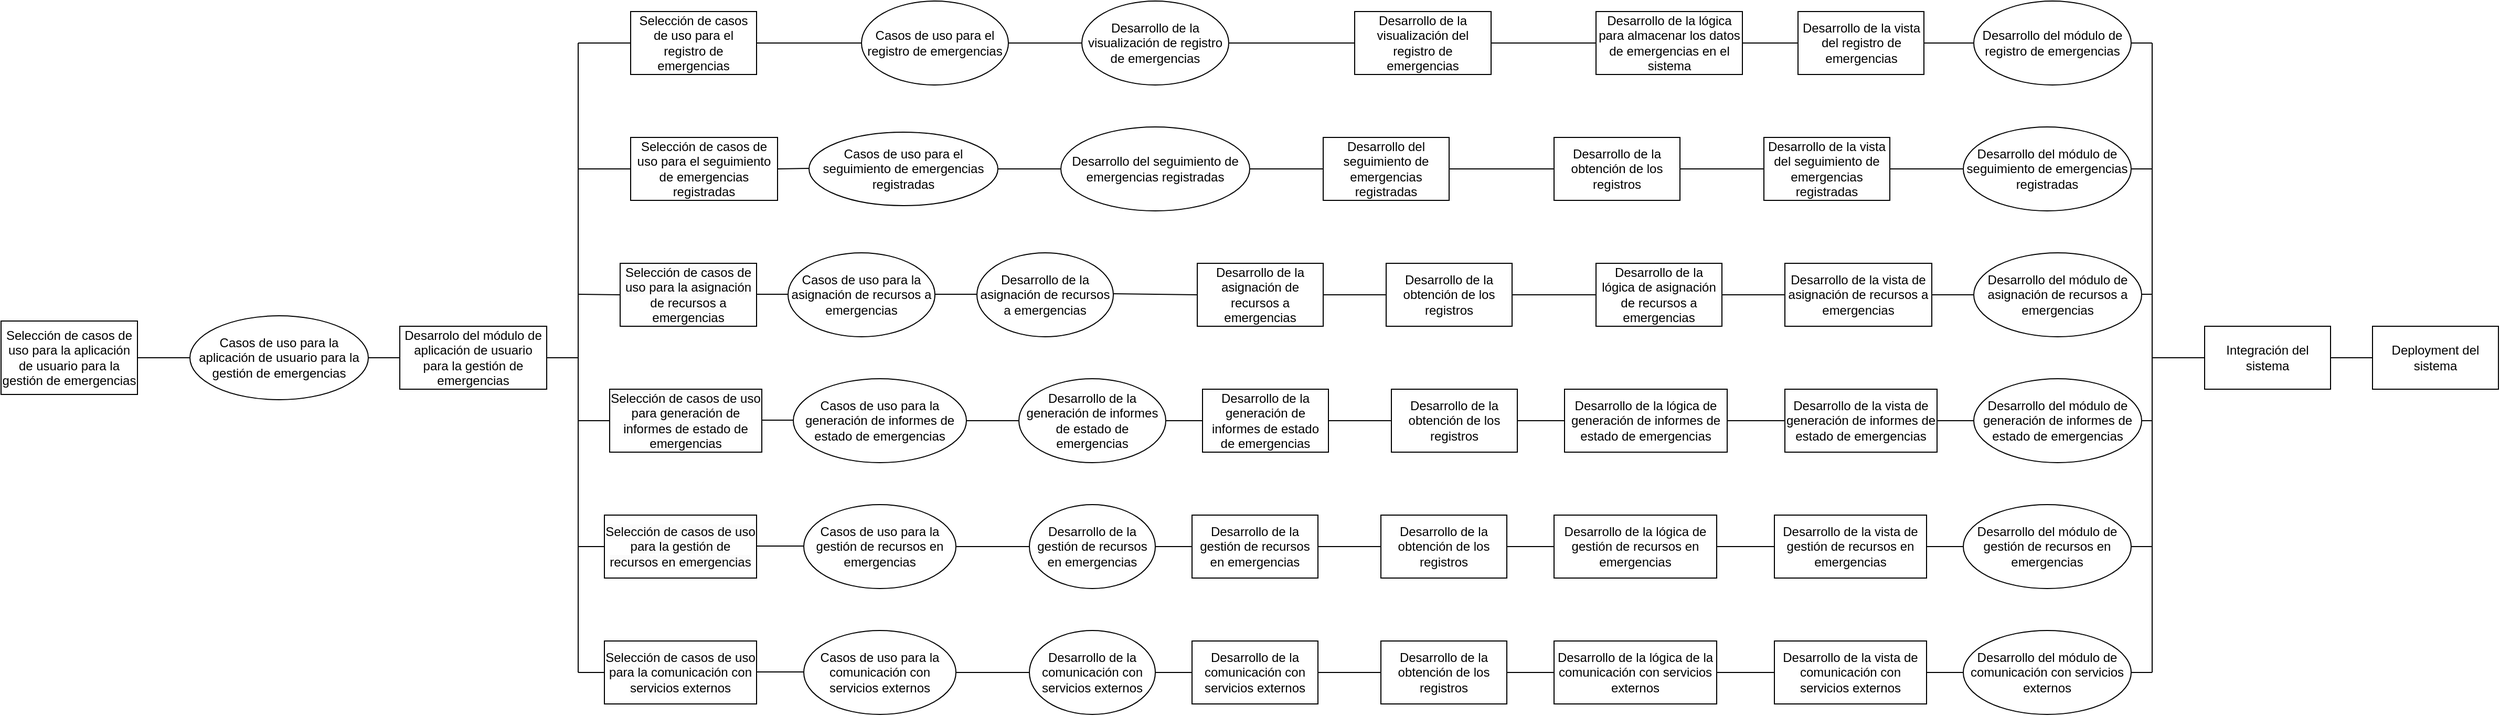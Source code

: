 <mxfile version="24.2.2" type="device">
  <diagram name="Página-1" id="DzEx-bB5uu2xmVerch2T">
    <mxGraphModel dx="2740" dy="982" grid="1" gridSize="10" guides="1" tooltips="1" connect="1" arrows="1" fold="1" page="1" pageScale="1" pageWidth="827" pageHeight="1169" math="0" shadow="0">
      <root>
        <mxCell id="0" />
        <mxCell id="1" parent="0" />
        <mxCell id="ZZHOrYQnqic8nMZqTezo-1" value="Selección de casos de uso para la aplicación de usuario para la gestión de emergencias" style="rounded=0;whiteSpace=wrap;html=1;" parent="1" vertex="1">
          <mxGeometry x="-320" y="345" width="130" height="70" as="geometry" />
        </mxCell>
        <mxCell id="ZZHOrYQnqic8nMZqTezo-2" value="" style="endArrow=none;html=1;rounded=0;exitX=1;exitY=0.5;exitDx=0;exitDy=0;" parent="1" source="ZZHOrYQnqic8nMZqTezo-1" edge="1">
          <mxGeometry width="50" height="50" relative="1" as="geometry">
            <mxPoint x="360" y="390" as="sourcePoint" />
            <mxPoint x="-110" y="380" as="targetPoint" />
          </mxGeometry>
        </mxCell>
        <mxCell id="ZZHOrYQnqic8nMZqTezo-3" value="Casos de uso para la aplicación de usuario para la gestión de emergencias" style="ellipse;whiteSpace=wrap;html=1;" parent="1" vertex="1">
          <mxGeometry x="-140" y="340" width="170" height="80" as="geometry" />
        </mxCell>
        <mxCell id="ZZHOrYQnqic8nMZqTezo-4" value="Desarrolo del módulo de aplicación de usuario para la gestión de emergencias" style="rounded=0;whiteSpace=wrap;html=1;" parent="1" vertex="1">
          <mxGeometry x="60" y="350" width="140" height="60" as="geometry" />
        </mxCell>
        <mxCell id="ZZHOrYQnqic8nMZqTezo-5" value="" style="endArrow=none;html=1;rounded=0;exitX=1;exitY=0.5;exitDx=0;exitDy=0;entryX=0;entryY=0.5;entryDx=0;entryDy=0;" parent="1" source="ZZHOrYQnqic8nMZqTezo-3" target="ZZHOrYQnqic8nMZqTezo-4" edge="1">
          <mxGeometry width="50" height="50" relative="1" as="geometry">
            <mxPoint x="360" y="390" as="sourcePoint" />
            <mxPoint x="410" y="340" as="targetPoint" />
          </mxGeometry>
        </mxCell>
        <mxCell id="ZZHOrYQnqic8nMZqTezo-6" value="Selección de casos de uso para el registro de emergencias" style="rounded=0;whiteSpace=wrap;html=1;" parent="1" vertex="1">
          <mxGeometry x="280" y="50" width="120" height="60" as="geometry" />
        </mxCell>
        <mxCell id="ZZHOrYQnqic8nMZqTezo-7" value="" style="endArrow=none;html=1;rounded=0;exitX=0;exitY=0.5;exitDx=0;exitDy=0;" parent="1" source="ZZHOrYQnqic8nMZqTezo-6" edge="1">
          <mxGeometry width="50" height="50" relative="1" as="geometry">
            <mxPoint x="360" y="210" as="sourcePoint" />
            <mxPoint x="230" y="80" as="targetPoint" />
          </mxGeometry>
        </mxCell>
        <mxCell id="ZZHOrYQnqic8nMZqTezo-8" value="" style="endArrow=none;html=1;rounded=0;" parent="1" edge="1">
          <mxGeometry width="50" height="50" relative="1" as="geometry">
            <mxPoint x="230" y="200" as="sourcePoint" />
            <mxPoint x="230" y="80" as="targetPoint" />
          </mxGeometry>
        </mxCell>
        <mxCell id="ZZHOrYQnqic8nMZqTezo-9" value="" style="endArrow=none;html=1;rounded=0;exitX=1;exitY=0.5;exitDx=0;exitDy=0;" parent="1" source="ZZHOrYQnqic8nMZqTezo-4" edge="1">
          <mxGeometry width="50" height="50" relative="1" as="geometry">
            <mxPoint x="360" y="90" as="sourcePoint" />
            <mxPoint x="230" y="380" as="targetPoint" />
          </mxGeometry>
        </mxCell>
        <mxCell id="ZZHOrYQnqic8nMZqTezo-10" value="Selección de casos de uso para el seguimiento de emergencias registradas" style="rounded=0;whiteSpace=wrap;html=1;" parent="1" vertex="1">
          <mxGeometry x="280" y="170" width="140" height="60" as="geometry" />
        </mxCell>
        <mxCell id="ZZHOrYQnqic8nMZqTezo-11" value="&lt;br&gt;&lt;span style=&quot;color: rgb(0, 0, 0); font-family: Helvetica; font-size: 12px; font-style: normal; font-variant-ligatures: normal; font-variant-caps: normal; font-weight: 400; letter-spacing: normal; orphans: 2; text-align: center; text-indent: 0px; text-transform: none; widows: 2; word-spacing: 0px; -webkit-text-stroke-width: 0px; white-space: normal; background-color: rgb(251, 251, 251); text-decoration-thickness: initial; text-decoration-style: initial; text-decoration-color: initial; display: inline !important; float: none;&quot;&gt;Selección de casos de uso para la asignación de recursos a emergencias&lt;/span&gt;&lt;div&gt;&lt;br&gt;&lt;/div&gt;" style="rounded=0;whiteSpace=wrap;html=1;" parent="1" vertex="1">
          <mxGeometry x="270" y="290" width="130" height="60" as="geometry" />
        </mxCell>
        <mxCell id="ZZHOrYQnqic8nMZqTezo-12" value="" style="endArrow=none;html=1;rounded=0;" parent="1" edge="1">
          <mxGeometry width="50" height="50" relative="1" as="geometry">
            <mxPoint x="230" y="680" as="sourcePoint" />
            <mxPoint x="230" y="200" as="targetPoint" />
          </mxGeometry>
        </mxCell>
        <mxCell id="ZZHOrYQnqic8nMZqTezo-13" value="" style="endArrow=none;html=1;rounded=0;exitX=0;exitY=0.5;exitDx=0;exitDy=0;" parent="1" edge="1" source="ZZHOrYQnqic8nMZqTezo-11">
          <mxGeometry width="50" height="50" relative="1" as="geometry">
            <mxPoint x="280" y="319.5" as="sourcePoint" />
            <mxPoint x="230" y="319.5" as="targetPoint" />
          </mxGeometry>
        </mxCell>
        <mxCell id="ZZHOrYQnqic8nMZqTezo-14" value="" style="endArrow=none;html=1;rounded=0;exitX=1;exitY=0.5;exitDx=0;exitDy=0;entryX=0;entryY=0.5;entryDx=0;entryDy=0;" parent="1" source="ZZHOrYQnqic8nMZqTezo-6" edge="1" target="ZZHOrYQnqic8nMZqTezo-17">
          <mxGeometry width="50" height="50" relative="1" as="geometry">
            <mxPoint x="600" y="210" as="sourcePoint" />
            <mxPoint x="410" y="90" as="targetPoint" />
          </mxGeometry>
        </mxCell>
        <mxCell id="ZZHOrYQnqic8nMZqTezo-15" value="" style="endArrow=none;html=1;rounded=0;exitX=1;exitY=0.5;exitDx=0;exitDy=0;" parent="1" edge="1" source="ZZHOrYQnqic8nMZqTezo-10">
          <mxGeometry width="50" height="50" relative="1" as="geometry">
            <mxPoint x="400" y="199.5" as="sourcePoint" />
            <mxPoint x="450" y="199.5" as="targetPoint" />
          </mxGeometry>
        </mxCell>
        <mxCell id="ZZHOrYQnqic8nMZqTezo-16" value="" style="endArrow=none;html=1;rounded=0;exitX=1;exitY=0.5;exitDx=0;exitDy=0;" parent="1" edge="1">
          <mxGeometry width="50" height="50" relative="1" as="geometry">
            <mxPoint x="400" y="319.5" as="sourcePoint" />
            <mxPoint x="450" y="319.5" as="targetPoint" />
          </mxGeometry>
        </mxCell>
        <mxCell id="ZZHOrYQnqic8nMZqTezo-17" value="Casos de uso para el registro de emergencias" style="ellipse;whiteSpace=wrap;html=1;" parent="1" vertex="1">
          <mxGeometry x="500" y="40" width="140" height="80" as="geometry" />
        </mxCell>
        <mxCell id="ZZHOrYQnqic8nMZqTezo-18" value="Casos de uso para el seguimiento de emergencias registradas" style="ellipse;whiteSpace=wrap;html=1;" parent="1" vertex="1">
          <mxGeometry x="450" y="165" width="180" height="70" as="geometry" />
        </mxCell>
        <mxCell id="ZZHOrYQnqic8nMZqTezo-19" value="Casos de uso para la asignación de recursos a emergencias" style="ellipse;whiteSpace=wrap;html=1;" parent="1" vertex="1">
          <mxGeometry x="430" y="280" width="140" height="80" as="geometry" />
        </mxCell>
        <mxCell id="ZZHOrYQnqic8nMZqTezo-20" value="" style="endArrow=none;html=1;rounded=0;exitX=1;exitY=0.5;exitDx=0;exitDy=0;entryX=0;entryY=0.5;entryDx=0;entryDy=0;" parent="1" source="ZZHOrYQnqic8nMZqTezo-17" target="ZZHOrYQnqic8nMZqTezo-61" edge="1">
          <mxGeometry width="50" height="50" relative="1" as="geometry">
            <mxPoint x="670" y="210" as="sourcePoint" />
            <mxPoint x="610" y="80" as="targetPoint" />
          </mxGeometry>
        </mxCell>
        <mxCell id="ZZHOrYQnqic8nMZqTezo-22" value="" style="endArrow=none;html=1;rounded=0;exitX=1;exitY=0.5;exitDx=0;exitDy=0;" parent="1" edge="1">
          <mxGeometry width="50" height="50" relative="1" as="geometry">
            <mxPoint x="570" y="319.5" as="sourcePoint" />
            <mxPoint x="610" y="319.5" as="targetPoint" />
          </mxGeometry>
        </mxCell>
        <mxCell id="ZZHOrYQnqic8nMZqTezo-23" value="Desarrollo de la visualización del registro de emergencias" style="rounded=0;whiteSpace=wrap;html=1;" parent="1" vertex="1">
          <mxGeometry x="970" y="50" width="130" height="60" as="geometry" />
        </mxCell>
        <mxCell id="ZZHOrYQnqic8nMZqTezo-24" value="Desarrollo del seguimiento de emergencias registradas" style="rounded=0;whiteSpace=wrap;html=1;" parent="1" vertex="1">
          <mxGeometry x="940" y="170" width="120" height="60" as="geometry" />
        </mxCell>
        <mxCell id="ZZHOrYQnqic8nMZqTezo-25" value="Desarrollo de la asignación de recursos a emergencias" style="rounded=0;whiteSpace=wrap;html=1;" parent="1" vertex="1">
          <mxGeometry x="820" y="290" width="120" height="60" as="geometry" />
        </mxCell>
        <mxCell id="ZZHOrYQnqic8nMZqTezo-27" value="Desarrollo de la obtención de los registros" style="rounded=0;whiteSpace=wrap;html=1;" parent="1" vertex="1">
          <mxGeometry x="1160" y="170" width="120" height="60" as="geometry" />
        </mxCell>
        <mxCell id="ZZHOrYQnqic8nMZqTezo-32" value="Desarrollo de la vista del seguimiento de emergencias registradas" style="rounded=0;whiteSpace=wrap;html=1;" parent="1" vertex="1">
          <mxGeometry x="1360" y="170" width="120" height="60" as="geometry" />
        </mxCell>
        <mxCell id="ZZHOrYQnqic8nMZqTezo-34" value="" style="endArrow=none;html=1;rounded=0;entryX=1;entryY=0.5;entryDx=0;entryDy=0;exitX=0;exitY=0.5;exitDx=0;exitDy=0;" parent="1" target="ZZHOrYQnqic8nMZqTezo-32" edge="1">
          <mxGeometry width="50" height="50" relative="1" as="geometry">
            <mxPoint x="1570" y="200" as="sourcePoint" />
            <mxPoint x="1570" y="280" as="targetPoint" />
            <Array as="points" />
          </mxGeometry>
        </mxCell>
        <mxCell id="ZZHOrYQnqic8nMZqTezo-35" value="Desarrollo de la lógica para almacenar los datos de emergencias en el sistema" style="rounded=0;whiteSpace=wrap;html=1;" parent="1" vertex="1">
          <mxGeometry x="1200" y="50" width="139.5" height="60" as="geometry" />
        </mxCell>
        <mxCell id="ZZHOrYQnqic8nMZqTezo-42" value="" style="endArrow=none;html=1;rounded=0;entryX=1;entryY=0.5;entryDx=0;entryDy=0;exitX=0;exitY=0.5;exitDx=0;exitDy=0;" parent="1" target="ZZHOrYQnqic8nMZqTezo-35" edge="1" source="tBg8xjeybfWIEPiCI5H7-45">
          <mxGeometry width="50" height="50" relative="1" as="geometry">
            <mxPoint x="1570.5" y="80" as="sourcePoint" />
            <mxPoint x="1530.5" y="80" as="targetPoint" />
            <Array as="points" />
          </mxGeometry>
        </mxCell>
        <mxCell id="ZZHOrYQnqic8nMZqTezo-43" value="Desarrollo de la obtención de los registros" style="rounded=0;whiteSpace=wrap;html=1;" parent="1" vertex="1">
          <mxGeometry x="1000" y="290" width="120" height="60" as="geometry" />
        </mxCell>
        <mxCell id="ZZHOrYQnqic8nMZqTezo-44" value="" style="endArrow=none;html=1;rounded=0;exitX=1;exitY=0.5;exitDx=0;exitDy=0;entryX=0;entryY=0.5;entryDx=0;entryDy=0;" parent="1" source="ZZHOrYQnqic8nMZqTezo-43" edge="1" target="ZZHOrYQnqic8nMZqTezo-47">
          <mxGeometry width="50" height="50" relative="1" as="geometry">
            <mxPoint x="830" y="330" as="sourcePoint" />
            <mxPoint x="1090" y="320" as="targetPoint" />
          </mxGeometry>
        </mxCell>
        <mxCell id="ZZHOrYQnqic8nMZqTezo-47" value="Desarrollo de la lógica de asignación de recursos a emergencias" style="rounded=0;whiteSpace=wrap;html=1;" parent="1" vertex="1">
          <mxGeometry x="1200" y="290" width="120" height="60" as="geometry" />
        </mxCell>
        <mxCell id="ZZHOrYQnqic8nMZqTezo-48" value="Desarrollo de la vista de asignación de recursos a emergencias" style="rounded=0;whiteSpace=wrap;html=1;" parent="1" vertex="1">
          <mxGeometry x="1380" y="290" width="140" height="60" as="geometry" />
        </mxCell>
        <mxCell id="ZZHOrYQnqic8nMZqTezo-49" value="" style="endArrow=none;html=1;rounded=0;exitX=1;exitY=0.5;exitDx=0;exitDy=0;entryX=0;entryY=0.5;entryDx=0;entryDy=0;" parent="1" source="ZZHOrYQnqic8nMZqTezo-47" target="ZZHOrYQnqic8nMZqTezo-48" edge="1">
          <mxGeometry width="50" height="50" relative="1" as="geometry">
            <mxPoint x="830" y="330" as="sourcePoint" />
            <mxPoint x="880" y="280" as="targetPoint" />
          </mxGeometry>
        </mxCell>
        <mxCell id="ZZHOrYQnqic8nMZqTezo-50" value="" style="endArrow=none;html=1;rounded=0;entryX=1;entryY=0.5;entryDx=0;entryDy=0;exitX=0;exitY=0.5;exitDx=0;exitDy=0;" parent="1" target="ZZHOrYQnqic8nMZqTezo-48" edge="1">
          <mxGeometry width="50" height="50" relative="1" as="geometry">
            <mxPoint x="1570" y="320" as="sourcePoint" />
            <mxPoint x="1570" y="400" as="targetPoint" />
            <Array as="points" />
          </mxGeometry>
        </mxCell>
        <mxCell id="ZZHOrYQnqic8nMZqTezo-51" value="" style="endArrow=none;html=1;rounded=0;entryX=0;entryY=0.5;entryDx=0;entryDy=0;exitX=1;exitY=0.5;exitDx=0;exitDy=0;" parent="1" target="ZZHOrYQnqic8nMZqTezo-43" edge="1" source="ZZHOrYQnqic8nMZqTezo-25">
          <mxGeometry width="50" height="50" relative="1" as="geometry">
            <mxPoint x="890" y="320" as="sourcePoint" />
            <mxPoint x="940" y="270" as="targetPoint" />
          </mxGeometry>
        </mxCell>
        <mxCell id="ZZHOrYQnqic8nMZqTezo-52" value="" style="endArrow=none;html=1;rounded=0;entryX=1;entryY=0.5;entryDx=0;entryDy=0;exitX=0;exitY=0.5;exitDx=0;exitDy=0;" parent="1" source="ZZHOrYQnqic8nMZqTezo-35" target="ZZHOrYQnqic8nMZqTezo-23" edge="1">
          <mxGeometry width="50" height="50" relative="1" as="geometry">
            <mxPoint x="930" y="79.5" as="sourcePoint" />
            <mxPoint x="890" y="79.5" as="targetPoint" />
          </mxGeometry>
        </mxCell>
        <mxCell id="ZZHOrYQnqic8nMZqTezo-53" value="" style="endArrow=none;html=1;rounded=0;exitX=1;exitY=0.5;exitDx=0;exitDy=0;" parent="1" edge="1">
          <mxGeometry width="50" height="50" relative="1" as="geometry">
            <mxPoint x="1690.5" y="80" as="sourcePoint" />
            <mxPoint x="1730" y="80" as="targetPoint" />
          </mxGeometry>
        </mxCell>
        <mxCell id="ZZHOrYQnqic8nMZqTezo-54" value="" style="endArrow=none;html=1;rounded=0;" parent="1" edge="1">
          <mxGeometry width="50" height="50" relative="1" as="geometry">
            <mxPoint x="1730" y="680" as="sourcePoint" />
            <mxPoint x="1730" y="80" as="targetPoint" />
          </mxGeometry>
        </mxCell>
        <mxCell id="ZZHOrYQnqic8nMZqTezo-55" value="" style="endArrow=none;html=1;rounded=0;exitX=1;exitY=0.5;exitDx=0;exitDy=0;" parent="1" edge="1">
          <mxGeometry width="50" height="50" relative="1" as="geometry">
            <mxPoint x="1690" y="200" as="sourcePoint" />
            <mxPoint x="1730" y="200" as="targetPoint" />
          </mxGeometry>
        </mxCell>
        <mxCell id="ZZHOrYQnqic8nMZqTezo-56" value="" style="endArrow=none;html=1;rounded=0;entryX=1;entryY=0.5;entryDx=0;entryDy=0;" parent="1" edge="1">
          <mxGeometry width="50" height="50" relative="1" as="geometry">
            <mxPoint x="1730" y="319.5" as="sourcePoint" />
            <mxPoint x="1690" y="319.5" as="targetPoint" />
          </mxGeometry>
        </mxCell>
        <mxCell id="ZZHOrYQnqic8nMZqTezo-57" value="" style="endArrow=none;html=1;rounded=0;exitX=0;exitY=0.5;exitDx=0;exitDy=0;" parent="1" edge="1" source="ZZHOrYQnqic8nMZqTezo-58">
          <mxGeometry width="50" height="50" relative="1" as="geometry">
            <mxPoint x="1770" y="79.86" as="sourcePoint" />
            <mxPoint x="1730" y="380" as="targetPoint" />
          </mxGeometry>
        </mxCell>
        <mxCell id="ZZHOrYQnqic8nMZqTezo-58" value="Integración del sistema" style="rounded=0;whiteSpace=wrap;html=1;" parent="1" vertex="1">
          <mxGeometry x="1780" y="350" width="120" height="60" as="geometry" />
        </mxCell>
        <mxCell id="ZZHOrYQnqic8nMZqTezo-59" value="" style="endArrow=none;html=1;rounded=0;" parent="1" edge="1">
          <mxGeometry width="50" height="50" relative="1" as="geometry">
            <mxPoint x="1900" y="380" as="sourcePoint" />
            <mxPoint x="1940" y="380" as="targetPoint" />
          </mxGeometry>
        </mxCell>
        <mxCell id="ZZHOrYQnqic8nMZqTezo-60" value="Deployment del sistema" style="rounded=0;whiteSpace=wrap;html=1;" parent="1" vertex="1">
          <mxGeometry x="1940" y="350" width="120" height="60" as="geometry" />
        </mxCell>
        <mxCell id="ZZHOrYQnqic8nMZqTezo-61" value="Desarrollo de la visualización de registro de emergencias" style="ellipse;whiteSpace=wrap;html=1;" parent="1" vertex="1">
          <mxGeometry x="710" y="40" width="140" height="80" as="geometry" />
        </mxCell>
        <mxCell id="ZZHOrYQnqic8nMZqTezo-62" value="Desarrollo del seguimiento de emergencias registradas" style="ellipse;whiteSpace=wrap;html=1;" parent="1" vertex="1">
          <mxGeometry x="690" y="160" width="180" height="80" as="geometry" />
        </mxCell>
        <mxCell id="ZZHOrYQnqic8nMZqTezo-63" value="Desarrollo de la asignación de recursos a emergencias" style="ellipse;whiteSpace=wrap;html=1;" parent="1" vertex="1">
          <mxGeometry x="610" y="280" width="130" height="80" as="geometry" />
        </mxCell>
        <mxCell id="ZZHOrYQnqic8nMZqTezo-64" value="" style="endArrow=none;html=1;rounded=0;exitX=1;exitY=0.5;exitDx=0;exitDy=0;entryX=0;entryY=0.5;entryDx=0;entryDy=0;" parent="1" source="ZZHOrYQnqic8nMZqTezo-61" target="ZZHOrYQnqic8nMZqTezo-23" edge="1">
          <mxGeometry width="50" height="50" relative="1" as="geometry">
            <mxPoint x="740" y="79" as="sourcePoint" />
            <mxPoint x="770" y="79.33" as="targetPoint" />
          </mxGeometry>
        </mxCell>
        <mxCell id="ZZHOrYQnqic8nMZqTezo-66" value="" style="endArrow=none;html=1;rounded=0;entryX=0;entryY=0.5;entryDx=0;entryDy=0;" parent="1" edge="1" target="ZZHOrYQnqic8nMZqTezo-25">
          <mxGeometry width="50" height="50" relative="1" as="geometry">
            <mxPoint x="740" y="319" as="sourcePoint" />
            <mxPoint x="770" y="319.33" as="targetPoint" />
          </mxGeometry>
        </mxCell>
        <mxCell id="ZZHOrYQnqic8nMZqTezo-67" value="Desarrollo del módulo de registro de emergencias" style="ellipse;whiteSpace=wrap;html=1;" parent="1" vertex="1">
          <mxGeometry x="1560" y="40" width="150" height="80" as="geometry" />
        </mxCell>
        <mxCell id="ZZHOrYQnqic8nMZqTezo-68" value="Desarrollo del módulo de seguimiento de emergencias registradas" style="ellipse;whiteSpace=wrap;html=1;" parent="1" vertex="1">
          <mxGeometry x="1550" y="160" width="160" height="80" as="geometry" />
        </mxCell>
        <mxCell id="ZZHOrYQnqic8nMZqTezo-69" value="Desarrollo del módulo de asignación de recursos a emergencias" style="ellipse;whiteSpace=wrap;html=1;" parent="1" vertex="1">
          <mxGeometry x="1560" y="280" width="160" height="80" as="geometry" />
        </mxCell>
        <mxCell id="tBg8xjeybfWIEPiCI5H7-2" value="" style="endArrow=none;html=1;rounded=0;fontSize=12;startSize=8;endSize=8;curved=1;exitX=1;exitY=0.5;exitDx=0;exitDy=0;entryX=0;entryY=0.5;entryDx=0;entryDy=0;" edge="1" parent="1" source="ZZHOrYQnqic8nMZqTezo-18" target="ZZHOrYQnqic8nMZqTezo-62">
          <mxGeometry width="50" height="50" relative="1" as="geometry">
            <mxPoint x="930" y="230" as="sourcePoint" />
            <mxPoint x="980" y="180" as="targetPoint" />
          </mxGeometry>
        </mxCell>
        <mxCell id="tBg8xjeybfWIEPiCI5H7-4" value="" style="endArrow=none;html=1;rounded=0;fontSize=12;startSize=8;endSize=8;curved=1;exitX=1;exitY=0.5;exitDx=0;exitDy=0;entryX=0;entryY=0.5;entryDx=0;entryDy=0;" edge="1" parent="1" source="ZZHOrYQnqic8nMZqTezo-62" target="ZZHOrYQnqic8nMZqTezo-24">
          <mxGeometry width="50" height="50" relative="1" as="geometry">
            <mxPoint x="930" y="230" as="sourcePoint" />
            <mxPoint x="980" y="180" as="targetPoint" />
          </mxGeometry>
        </mxCell>
        <mxCell id="tBg8xjeybfWIEPiCI5H7-6" value="" style="endArrow=none;html=1;rounded=0;fontSize=12;startSize=8;endSize=8;curved=1;exitX=1;exitY=0.5;exitDx=0;exitDy=0;entryX=0;entryY=0.5;entryDx=0;entryDy=0;" edge="1" parent="1" source="ZZHOrYQnqic8nMZqTezo-24" target="ZZHOrYQnqic8nMZqTezo-27">
          <mxGeometry width="50" height="50" relative="1" as="geometry">
            <mxPoint x="1150" y="230" as="sourcePoint" />
            <mxPoint x="1200" y="180" as="targetPoint" />
          </mxGeometry>
        </mxCell>
        <mxCell id="tBg8xjeybfWIEPiCI5H7-7" value="" style="endArrow=none;html=1;rounded=0;fontSize=12;startSize=8;endSize=8;curved=1;exitX=1;exitY=0.5;exitDx=0;exitDy=0;entryX=0;entryY=0.5;entryDx=0;entryDy=0;" edge="1" parent="1" source="ZZHOrYQnqic8nMZqTezo-27" target="ZZHOrYQnqic8nMZqTezo-32">
          <mxGeometry width="50" height="50" relative="1" as="geometry">
            <mxPoint x="1300" y="230" as="sourcePoint" />
            <mxPoint x="1350" y="180" as="targetPoint" />
          </mxGeometry>
        </mxCell>
        <mxCell id="tBg8xjeybfWIEPiCI5H7-10" value="&lt;br&gt;&lt;span style=&quot;color: rgb(0, 0, 0); font-family: Helvetica; font-size: 12px; font-style: normal; font-variant-ligatures: normal; font-variant-caps: normal; font-weight: 400; letter-spacing: normal; orphans: 2; text-align: center; text-indent: 0px; text-transform: none; widows: 2; word-spacing: 0px; -webkit-text-stroke-width: 0px; white-space: normal; background-color: rgb(251, 251, 251); text-decoration-thickness: initial; text-decoration-style: initial; text-decoration-color: initial; display: inline !important; float: none;&quot;&gt;Selección de casos de uso para generación de informes de estado de emergencias&lt;/span&gt;&lt;div&gt;&lt;br&gt;&lt;/div&gt;" style="rounded=0;whiteSpace=wrap;html=1;" vertex="1" parent="1">
          <mxGeometry x="260" y="410" width="145" height="60" as="geometry" />
        </mxCell>
        <mxCell id="tBg8xjeybfWIEPiCI5H7-11" value="" style="endArrow=none;html=1;rounded=0;exitX=1;exitY=0.5;exitDx=0;exitDy=0;" edge="1" parent="1">
          <mxGeometry width="50" height="50" relative="1" as="geometry">
            <mxPoint x="405" y="439.5" as="sourcePoint" />
            <mxPoint x="455" y="439.5" as="targetPoint" />
          </mxGeometry>
        </mxCell>
        <mxCell id="tBg8xjeybfWIEPiCI5H7-12" value="Casos de uso para la generación de informes de estado de emergencias" style="ellipse;whiteSpace=wrap;html=1;" vertex="1" parent="1">
          <mxGeometry x="435" y="400" width="165" height="80" as="geometry" />
        </mxCell>
        <mxCell id="tBg8xjeybfWIEPiCI5H7-13" value="" style="endArrow=none;html=1;rounded=0;entryX=0;entryY=0.5;entryDx=0;entryDy=0;" edge="1" parent="1" target="tBg8xjeybfWIEPiCI5H7-22">
          <mxGeometry width="50" height="50" relative="1" as="geometry">
            <mxPoint x="600" y="440" as="sourcePoint" />
            <mxPoint x="615" y="439.5" as="targetPoint" />
          </mxGeometry>
        </mxCell>
        <mxCell id="tBg8xjeybfWIEPiCI5H7-14" value="Desarrollo de la generación de informes de estado de emergencias" style="rounded=0;whiteSpace=wrap;html=1;" vertex="1" parent="1">
          <mxGeometry x="825" y="410" width="120" height="60" as="geometry" />
        </mxCell>
        <mxCell id="tBg8xjeybfWIEPiCI5H7-15" value="Desarrollo de la obtención de los registros" style="rounded=0;whiteSpace=wrap;html=1;" vertex="1" parent="1">
          <mxGeometry x="1005" y="410" width="120" height="60" as="geometry" />
        </mxCell>
        <mxCell id="tBg8xjeybfWIEPiCI5H7-16" value="" style="endArrow=none;html=1;rounded=0;exitX=1;exitY=0.5;exitDx=0;exitDy=0;entryX=0;entryY=0.5;entryDx=0;entryDy=0;" edge="1" parent="1" source="tBg8xjeybfWIEPiCI5H7-15" target="tBg8xjeybfWIEPiCI5H7-17">
          <mxGeometry width="50" height="50" relative="1" as="geometry">
            <mxPoint x="835" y="450" as="sourcePoint" />
            <mxPoint x="1095" y="440" as="targetPoint" />
          </mxGeometry>
        </mxCell>
        <mxCell id="tBg8xjeybfWIEPiCI5H7-17" value="Desarrollo de la lógica de generación de informes de estado de emergencias" style="rounded=0;whiteSpace=wrap;html=1;" vertex="1" parent="1">
          <mxGeometry x="1170" y="410" width="155" height="60" as="geometry" />
        </mxCell>
        <mxCell id="tBg8xjeybfWIEPiCI5H7-18" value="Desarrollo de la vista de generación de informes de estado de emergencias" style="rounded=0;whiteSpace=wrap;html=1;" vertex="1" parent="1">
          <mxGeometry x="1380" y="410" width="145" height="60" as="geometry" />
        </mxCell>
        <mxCell id="tBg8xjeybfWIEPiCI5H7-19" value="" style="endArrow=none;html=1;rounded=0;exitX=1;exitY=0.5;exitDx=0;exitDy=0;entryX=0;entryY=0.5;entryDx=0;entryDy=0;" edge="1" parent="1" source="tBg8xjeybfWIEPiCI5H7-17" target="tBg8xjeybfWIEPiCI5H7-18">
          <mxGeometry width="50" height="50" relative="1" as="geometry">
            <mxPoint x="835" y="450" as="sourcePoint" />
            <mxPoint x="885" y="400" as="targetPoint" />
          </mxGeometry>
        </mxCell>
        <mxCell id="tBg8xjeybfWIEPiCI5H7-20" value="" style="endArrow=none;html=1;rounded=0;entryX=1;entryY=0.5;entryDx=0;entryDy=0;exitX=0;exitY=0.5;exitDx=0;exitDy=0;" edge="1" parent="1" target="tBg8xjeybfWIEPiCI5H7-18">
          <mxGeometry width="50" height="50" relative="1" as="geometry">
            <mxPoint x="1575" y="440" as="sourcePoint" />
            <mxPoint x="1575" y="520" as="targetPoint" />
            <Array as="points" />
          </mxGeometry>
        </mxCell>
        <mxCell id="tBg8xjeybfWIEPiCI5H7-21" value="" style="endArrow=none;html=1;rounded=0;entryX=0;entryY=0.5;entryDx=0;entryDy=0;exitX=1;exitY=0.5;exitDx=0;exitDy=0;" edge="1" parent="1" source="tBg8xjeybfWIEPiCI5H7-14" target="tBg8xjeybfWIEPiCI5H7-15">
          <mxGeometry width="50" height="50" relative="1" as="geometry">
            <mxPoint x="895" y="440" as="sourcePoint" />
            <mxPoint x="945" y="390" as="targetPoint" />
          </mxGeometry>
        </mxCell>
        <mxCell id="tBg8xjeybfWIEPiCI5H7-22" value="Desarrollo de la generación de informes de estado de emergencias" style="ellipse;whiteSpace=wrap;html=1;" vertex="1" parent="1">
          <mxGeometry x="650" y="400" width="140" height="80" as="geometry" />
        </mxCell>
        <mxCell id="tBg8xjeybfWIEPiCI5H7-23" value="" style="endArrow=none;html=1;rounded=0;entryX=0;entryY=0.5;entryDx=0;entryDy=0;" edge="1" parent="1" target="tBg8xjeybfWIEPiCI5H7-14">
          <mxGeometry width="50" height="50" relative="1" as="geometry">
            <mxPoint x="790" y="440" as="sourcePoint" />
            <mxPoint x="775" y="439.33" as="targetPoint" />
          </mxGeometry>
        </mxCell>
        <mxCell id="tBg8xjeybfWIEPiCI5H7-24" value="Desarrollo del módulo de generación de informes de estado de emergencias" style="ellipse;whiteSpace=wrap;html=1;" vertex="1" parent="1">
          <mxGeometry x="1560" y="400" width="160" height="80" as="geometry" />
        </mxCell>
        <mxCell id="tBg8xjeybfWIEPiCI5H7-25" value="" style="endArrow=none;html=1;rounded=0;exitX=0;exitY=0.5;exitDx=0;exitDy=0;" edge="1" parent="1" source="tBg8xjeybfWIEPiCI5H7-10">
          <mxGeometry width="50" height="50" relative="1" as="geometry">
            <mxPoint x="280" y="330" as="sourcePoint" />
            <mxPoint x="230" y="440" as="targetPoint" />
          </mxGeometry>
        </mxCell>
        <mxCell id="tBg8xjeybfWIEPiCI5H7-26" value="" style="endArrow=none;html=1;rounded=0;entryX=1;entryY=0.5;entryDx=0;entryDy=0;" edge="1" parent="1" target="tBg8xjeybfWIEPiCI5H7-24">
          <mxGeometry width="50" height="50" relative="1" as="geometry">
            <mxPoint x="1730" y="440" as="sourcePoint" />
            <mxPoint x="1700" y="329.5" as="targetPoint" />
          </mxGeometry>
        </mxCell>
        <mxCell id="tBg8xjeybfWIEPiCI5H7-28" value="" style="endArrow=none;html=1;rounded=0;exitX=1;exitY=0.5;exitDx=0;exitDy=0;" edge="1" parent="1">
          <mxGeometry width="50" height="50" relative="1" as="geometry">
            <mxPoint x="395" y="559.5" as="sourcePoint" />
            <mxPoint x="445" y="559.5" as="targetPoint" />
          </mxGeometry>
        </mxCell>
        <mxCell id="tBg8xjeybfWIEPiCI5H7-29" value="Casos de uso para la gestión de recursos en emergencias" style="ellipse;whiteSpace=wrap;html=1;" vertex="1" parent="1">
          <mxGeometry x="445" y="520" width="145" height="80" as="geometry" />
        </mxCell>
        <mxCell id="tBg8xjeybfWIEPiCI5H7-30" value="" style="endArrow=none;html=1;rounded=0;entryX=0;entryY=0.5;entryDx=0;entryDy=0;" edge="1" parent="1" target="tBg8xjeybfWIEPiCI5H7-39">
          <mxGeometry width="50" height="50" relative="1" as="geometry">
            <mxPoint x="590" y="560" as="sourcePoint" />
            <mxPoint x="605" y="559.5" as="targetPoint" />
          </mxGeometry>
        </mxCell>
        <mxCell id="tBg8xjeybfWIEPiCI5H7-31" value="Desarrollo de la gestión de recursos en emergencias" style="rounded=0;whiteSpace=wrap;html=1;" vertex="1" parent="1">
          <mxGeometry x="815" y="530" width="120" height="60" as="geometry" />
        </mxCell>
        <mxCell id="tBg8xjeybfWIEPiCI5H7-32" value="Desarrollo de la obtención de los registros" style="rounded=0;whiteSpace=wrap;html=1;" vertex="1" parent="1">
          <mxGeometry x="995" y="530" width="120" height="60" as="geometry" />
        </mxCell>
        <mxCell id="tBg8xjeybfWIEPiCI5H7-33" value="" style="endArrow=none;html=1;rounded=0;exitX=1;exitY=0.5;exitDx=0;exitDy=0;entryX=0;entryY=0.5;entryDx=0;entryDy=0;" edge="1" parent="1" source="tBg8xjeybfWIEPiCI5H7-32" target="tBg8xjeybfWIEPiCI5H7-34">
          <mxGeometry width="50" height="50" relative="1" as="geometry">
            <mxPoint x="825" y="570" as="sourcePoint" />
            <mxPoint x="1085" y="560" as="targetPoint" />
          </mxGeometry>
        </mxCell>
        <mxCell id="tBg8xjeybfWIEPiCI5H7-34" value="Desarrollo de la lógica de gestión de recursos en emergencias" style="rounded=0;whiteSpace=wrap;html=1;" vertex="1" parent="1">
          <mxGeometry x="1160" y="530" width="155" height="60" as="geometry" />
        </mxCell>
        <mxCell id="tBg8xjeybfWIEPiCI5H7-35" value="Desarrollo de la vista de gestión de recursos en emergencias" style="rounded=0;whiteSpace=wrap;html=1;" vertex="1" parent="1">
          <mxGeometry x="1370" y="530" width="145" height="60" as="geometry" />
        </mxCell>
        <mxCell id="tBg8xjeybfWIEPiCI5H7-36" value="" style="endArrow=none;html=1;rounded=0;exitX=1;exitY=0.5;exitDx=0;exitDy=0;entryX=0;entryY=0.5;entryDx=0;entryDy=0;" edge="1" parent="1" source="tBg8xjeybfWIEPiCI5H7-34" target="tBg8xjeybfWIEPiCI5H7-35">
          <mxGeometry width="50" height="50" relative="1" as="geometry">
            <mxPoint x="825" y="570" as="sourcePoint" />
            <mxPoint x="875" y="520" as="targetPoint" />
          </mxGeometry>
        </mxCell>
        <mxCell id="tBg8xjeybfWIEPiCI5H7-37" value="" style="endArrow=none;html=1;rounded=0;entryX=1;entryY=0.5;entryDx=0;entryDy=0;exitX=0;exitY=0.5;exitDx=0;exitDy=0;" edge="1" parent="1" target="tBg8xjeybfWIEPiCI5H7-35">
          <mxGeometry width="50" height="50" relative="1" as="geometry">
            <mxPoint x="1565" y="560" as="sourcePoint" />
            <mxPoint x="1565" y="640" as="targetPoint" />
            <Array as="points" />
          </mxGeometry>
        </mxCell>
        <mxCell id="tBg8xjeybfWIEPiCI5H7-38" value="" style="endArrow=none;html=1;rounded=0;entryX=0;entryY=0.5;entryDx=0;entryDy=0;exitX=1;exitY=0.5;exitDx=0;exitDy=0;" edge="1" parent="1" source="tBg8xjeybfWIEPiCI5H7-31" target="tBg8xjeybfWIEPiCI5H7-32">
          <mxGeometry width="50" height="50" relative="1" as="geometry">
            <mxPoint x="885" y="560" as="sourcePoint" />
            <mxPoint x="935" y="510" as="targetPoint" />
          </mxGeometry>
        </mxCell>
        <mxCell id="tBg8xjeybfWIEPiCI5H7-39" value="Desarrollo de la gestión de recursos en emergencias" style="ellipse;whiteSpace=wrap;html=1;" vertex="1" parent="1">
          <mxGeometry x="660" y="520" width="120" height="80" as="geometry" />
        </mxCell>
        <mxCell id="tBg8xjeybfWIEPiCI5H7-40" value="" style="endArrow=none;html=1;rounded=0;entryX=0;entryY=0.5;entryDx=0;entryDy=0;" edge="1" parent="1" target="tBg8xjeybfWIEPiCI5H7-31">
          <mxGeometry width="50" height="50" relative="1" as="geometry">
            <mxPoint x="780" y="560" as="sourcePoint" />
            <mxPoint x="765" y="559.33" as="targetPoint" />
          </mxGeometry>
        </mxCell>
        <mxCell id="tBg8xjeybfWIEPiCI5H7-41" value="Desarrollo del módulo de gestión de recursos en emergencias" style="ellipse;whiteSpace=wrap;html=1;" vertex="1" parent="1">
          <mxGeometry x="1550" y="520" width="160" height="80" as="geometry" />
        </mxCell>
        <mxCell id="tBg8xjeybfWIEPiCI5H7-42" value="" style="endArrow=none;html=1;rounded=0;exitX=0;exitY=0.5;exitDx=0;exitDy=0;" edge="1" parent="1" source="tBg8xjeybfWIEPiCI5H7-44">
          <mxGeometry width="50" height="50" relative="1" as="geometry">
            <mxPoint x="250" y="558.75" as="sourcePoint" />
            <mxPoint x="230" y="560" as="targetPoint" />
          </mxGeometry>
        </mxCell>
        <mxCell id="tBg8xjeybfWIEPiCI5H7-43" value="" style="endArrow=none;html=1;rounded=0;entryX=1;entryY=0.5;entryDx=0;entryDy=0;" edge="1" parent="1" target="tBg8xjeybfWIEPiCI5H7-41">
          <mxGeometry width="50" height="50" relative="1" as="geometry">
            <mxPoint x="1730" y="560" as="sourcePoint" />
            <mxPoint x="1730" y="450" as="targetPoint" />
          </mxGeometry>
        </mxCell>
        <mxCell id="tBg8xjeybfWIEPiCI5H7-44" value="&lt;br&gt;&lt;span style=&quot;color: rgb(0, 0, 0); font-family: Helvetica; font-size: 12px; font-style: normal; font-variant-ligatures: normal; font-variant-caps: normal; font-weight: 400; letter-spacing: normal; orphans: 2; text-align: center; text-indent: 0px; text-transform: none; widows: 2; word-spacing: 0px; -webkit-text-stroke-width: 0px; white-space: normal; background-color: rgb(251, 251, 251); text-decoration-thickness: initial; text-decoration-style: initial; text-decoration-color: initial; display: inline !important; float: none;&quot;&gt;Selección de casos de uso para la gestión de recursos en emergencias&lt;/span&gt;&lt;div&gt;&lt;br&gt;&lt;/div&gt;" style="rounded=0;whiteSpace=wrap;html=1;" vertex="1" parent="1">
          <mxGeometry x="255" y="530" width="145" height="60" as="geometry" />
        </mxCell>
        <mxCell id="tBg8xjeybfWIEPiCI5H7-45" value="Desarrollo de la vista del registro de emergencias" style="rounded=0;whiteSpace=wrap;html=1;" vertex="1" parent="1">
          <mxGeometry x="1392.5" y="50" width="120" height="60" as="geometry" />
        </mxCell>
        <mxCell id="tBg8xjeybfWIEPiCI5H7-46" value="" style="endArrow=none;html=1;rounded=0;entryX=1;entryY=0.5;entryDx=0;entryDy=0;exitX=0;exitY=0.5;exitDx=0;exitDy=0;" edge="1" parent="1" source="ZZHOrYQnqic8nMZqTezo-67" target="tBg8xjeybfWIEPiCI5H7-45">
          <mxGeometry width="50" height="50" relative="1" as="geometry">
            <mxPoint x="1403" y="90" as="sourcePoint" />
            <mxPoint x="1350" y="90" as="targetPoint" />
            <Array as="points" />
          </mxGeometry>
        </mxCell>
        <mxCell id="tBg8xjeybfWIEPiCI5H7-47" value="" style="endArrow=none;html=1;rounded=0;exitX=1;exitY=0.5;exitDx=0;exitDy=0;" edge="1" parent="1">
          <mxGeometry width="50" height="50" relative="1" as="geometry">
            <mxPoint x="395" y="679.5" as="sourcePoint" />
            <mxPoint x="445" y="679.5" as="targetPoint" />
          </mxGeometry>
        </mxCell>
        <mxCell id="tBg8xjeybfWIEPiCI5H7-48" value="Casos de uso para la comunicación con servicios externos" style="ellipse;whiteSpace=wrap;html=1;" vertex="1" parent="1">
          <mxGeometry x="445" y="640" width="145" height="80" as="geometry" />
        </mxCell>
        <mxCell id="tBg8xjeybfWIEPiCI5H7-49" value="" style="endArrow=none;html=1;rounded=0;entryX=0;entryY=0.5;entryDx=0;entryDy=0;" edge="1" parent="1" target="tBg8xjeybfWIEPiCI5H7-58">
          <mxGeometry width="50" height="50" relative="1" as="geometry">
            <mxPoint x="590" y="680" as="sourcePoint" />
            <mxPoint x="605" y="679.5" as="targetPoint" />
          </mxGeometry>
        </mxCell>
        <mxCell id="tBg8xjeybfWIEPiCI5H7-50" value="Desarrollo de la comunicación con servicios externos" style="rounded=0;whiteSpace=wrap;html=1;" vertex="1" parent="1">
          <mxGeometry x="815" y="650" width="120" height="60" as="geometry" />
        </mxCell>
        <mxCell id="tBg8xjeybfWIEPiCI5H7-51" value="Desarrollo de la obtención de los registros" style="rounded=0;whiteSpace=wrap;html=1;" vertex="1" parent="1">
          <mxGeometry x="995" y="650" width="120" height="60" as="geometry" />
        </mxCell>
        <mxCell id="tBg8xjeybfWIEPiCI5H7-52" value="" style="endArrow=none;html=1;rounded=0;exitX=1;exitY=0.5;exitDx=0;exitDy=0;entryX=0;entryY=0.5;entryDx=0;entryDy=0;" edge="1" parent="1" source="tBg8xjeybfWIEPiCI5H7-51" target="tBg8xjeybfWIEPiCI5H7-53">
          <mxGeometry width="50" height="50" relative="1" as="geometry">
            <mxPoint x="825" y="690" as="sourcePoint" />
            <mxPoint x="1085" y="680" as="targetPoint" />
          </mxGeometry>
        </mxCell>
        <mxCell id="tBg8xjeybfWIEPiCI5H7-53" value="Desarrollo de la lógica de la comunicación con servicios externos" style="rounded=0;whiteSpace=wrap;html=1;" vertex="1" parent="1">
          <mxGeometry x="1160" y="650" width="155" height="60" as="geometry" />
        </mxCell>
        <mxCell id="tBg8xjeybfWIEPiCI5H7-54" value="Desarrollo de la vista de comunicación con servicios externos" style="rounded=0;whiteSpace=wrap;html=1;" vertex="1" parent="1">
          <mxGeometry x="1370" y="650" width="145" height="60" as="geometry" />
        </mxCell>
        <mxCell id="tBg8xjeybfWIEPiCI5H7-55" value="" style="endArrow=none;html=1;rounded=0;exitX=1;exitY=0.5;exitDx=0;exitDy=0;entryX=0;entryY=0.5;entryDx=0;entryDy=0;" edge="1" parent="1" source="tBg8xjeybfWIEPiCI5H7-53" target="tBg8xjeybfWIEPiCI5H7-54">
          <mxGeometry width="50" height="50" relative="1" as="geometry">
            <mxPoint x="825" y="690" as="sourcePoint" />
            <mxPoint x="875" y="640" as="targetPoint" />
          </mxGeometry>
        </mxCell>
        <mxCell id="tBg8xjeybfWIEPiCI5H7-56" value="" style="endArrow=none;html=1;rounded=0;entryX=1;entryY=0.5;entryDx=0;entryDy=0;exitX=0;exitY=0.5;exitDx=0;exitDy=0;" edge="1" parent="1" target="tBg8xjeybfWIEPiCI5H7-54">
          <mxGeometry width="50" height="50" relative="1" as="geometry">
            <mxPoint x="1565" y="680" as="sourcePoint" />
            <mxPoint x="1565" y="760" as="targetPoint" />
            <Array as="points" />
          </mxGeometry>
        </mxCell>
        <mxCell id="tBg8xjeybfWIEPiCI5H7-57" value="" style="endArrow=none;html=1;rounded=0;entryX=0;entryY=0.5;entryDx=0;entryDy=0;exitX=1;exitY=0.5;exitDx=0;exitDy=0;" edge="1" parent="1" source="tBg8xjeybfWIEPiCI5H7-50" target="tBg8xjeybfWIEPiCI5H7-51">
          <mxGeometry width="50" height="50" relative="1" as="geometry">
            <mxPoint x="885" y="680" as="sourcePoint" />
            <mxPoint x="935" y="630" as="targetPoint" />
          </mxGeometry>
        </mxCell>
        <mxCell id="tBg8xjeybfWIEPiCI5H7-58" value="Desarrollo de la comunicación con servicios externos" style="ellipse;whiteSpace=wrap;html=1;" vertex="1" parent="1">
          <mxGeometry x="660" y="640" width="120" height="80" as="geometry" />
        </mxCell>
        <mxCell id="tBg8xjeybfWIEPiCI5H7-59" value="" style="endArrow=none;html=1;rounded=0;entryX=0;entryY=0.5;entryDx=0;entryDy=0;" edge="1" parent="1" target="tBg8xjeybfWIEPiCI5H7-50">
          <mxGeometry width="50" height="50" relative="1" as="geometry">
            <mxPoint x="780" y="680" as="sourcePoint" />
            <mxPoint x="765" y="679.33" as="targetPoint" />
          </mxGeometry>
        </mxCell>
        <mxCell id="tBg8xjeybfWIEPiCI5H7-60" value="Desarrollo del módulo de comunicación con servicios externos" style="ellipse;whiteSpace=wrap;html=1;" vertex="1" parent="1">
          <mxGeometry x="1550" y="640" width="160" height="80" as="geometry" />
        </mxCell>
        <mxCell id="tBg8xjeybfWIEPiCI5H7-61" value="" style="endArrow=none;html=1;rounded=0;exitX=0;exitY=0.5;exitDx=0;exitDy=0;" edge="1" parent="1" source="tBg8xjeybfWIEPiCI5H7-63">
          <mxGeometry width="50" height="50" relative="1" as="geometry">
            <mxPoint x="250" y="678.75" as="sourcePoint" />
            <mxPoint x="230" y="680" as="targetPoint" />
          </mxGeometry>
        </mxCell>
        <mxCell id="tBg8xjeybfWIEPiCI5H7-62" value="" style="endArrow=none;html=1;rounded=0;entryX=1;entryY=0.5;entryDx=0;entryDy=0;" edge="1" parent="1" target="tBg8xjeybfWIEPiCI5H7-60">
          <mxGeometry width="50" height="50" relative="1" as="geometry">
            <mxPoint x="1730" y="680" as="sourcePoint" />
            <mxPoint x="1730" y="570" as="targetPoint" />
          </mxGeometry>
        </mxCell>
        <mxCell id="tBg8xjeybfWIEPiCI5H7-63" value="&lt;br&gt;&lt;span style=&quot;color: rgb(0, 0, 0); font-family: Helvetica; font-size: 12px; font-style: normal; font-variant-ligatures: normal; font-variant-caps: normal; font-weight: 400; letter-spacing: normal; orphans: 2; text-align: center; text-indent: 0px; text-transform: none; widows: 2; word-spacing: 0px; -webkit-text-stroke-width: 0px; white-space: normal; background-color: rgb(251, 251, 251); text-decoration-thickness: initial; text-decoration-style: initial; text-decoration-color: initial; display: inline !important; float: none;&quot;&gt;Selección de casos de uso para la comunicación con servicios externos&lt;/span&gt;&lt;div&gt;&lt;br&gt;&lt;/div&gt;" style="rounded=0;whiteSpace=wrap;html=1;" vertex="1" parent="1">
          <mxGeometry x="255" y="650" width="145" height="60" as="geometry" />
        </mxCell>
        <mxCell id="tBg8xjeybfWIEPiCI5H7-98" value="" style="endArrow=none;html=1;rounded=0;fontSize=12;startSize=8;endSize=8;curved=1;entryX=0;entryY=0.5;entryDx=0;entryDy=0;" edge="1" parent="1" target="ZZHOrYQnqic8nMZqTezo-10">
          <mxGeometry width="50" height="50" relative="1" as="geometry">
            <mxPoint x="230" y="200" as="sourcePoint" />
            <mxPoint x="810" y="510" as="targetPoint" />
          </mxGeometry>
        </mxCell>
      </root>
    </mxGraphModel>
  </diagram>
</mxfile>
